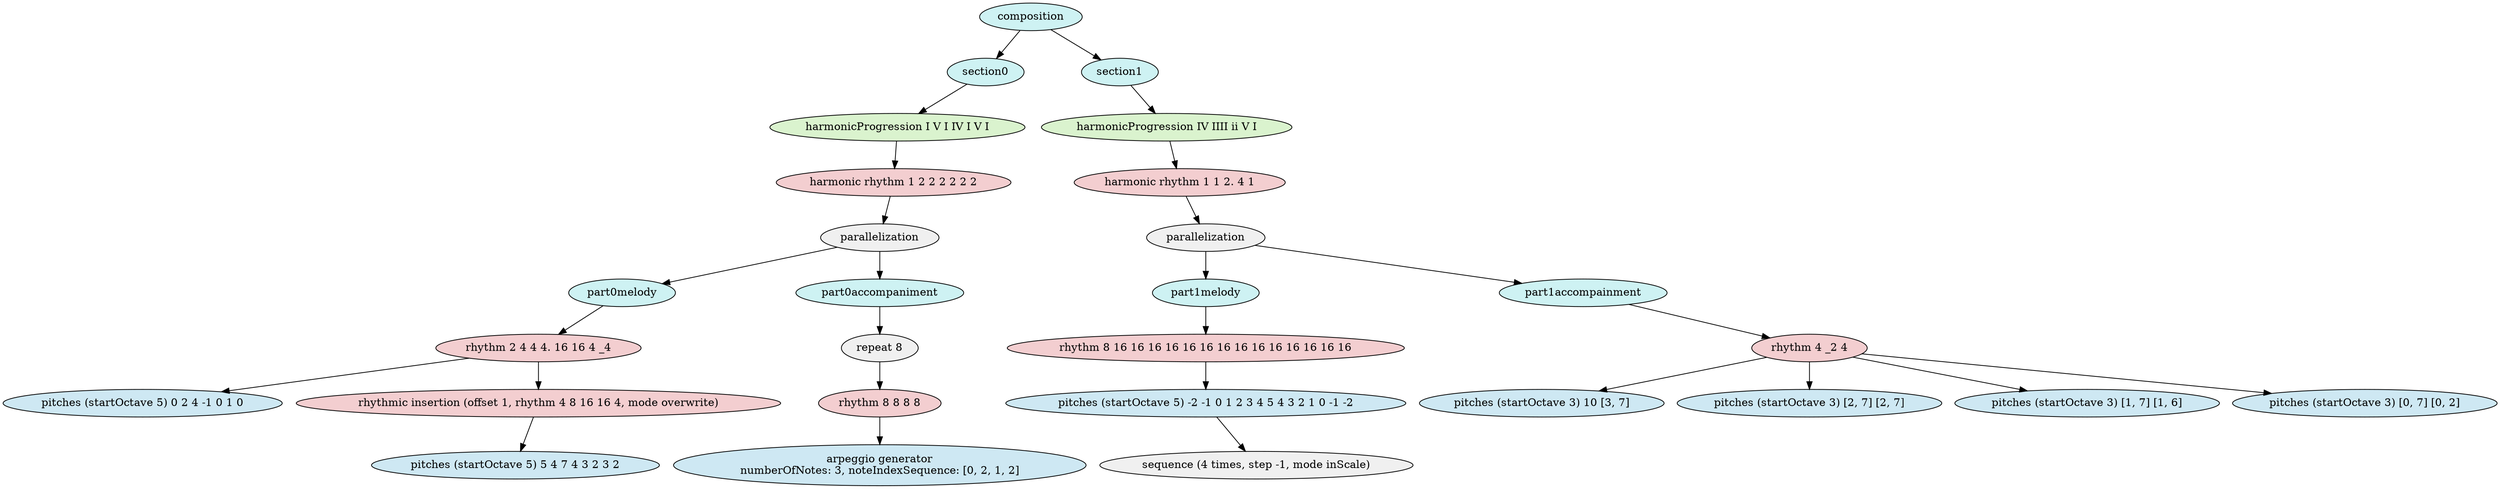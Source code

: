 digraph compositionModel {
    graph [ordering="out"];
    n0 [fillcolor="#cef2f3",style="filled",label="composition"];
    n1 [fillcolor="#cef2f3",style="filled",label="section0"];
    n0 -> n1;
    n2 [fillcolor="#daf3ce",style="filled",label="harmonicProgression I V I IV I V I"];
    n1 -> n2;
    n3 [fillcolor="#f3ced0",style="filled",label="harmonic rhythm 1 2 2 2 2 2 2"];
    n2 -> n3;
    n4 [fillcolor="#f0f0f0",style="filled",label="parallelization"];
    n3 -> n4;
    n5 [fillcolor="#cef2f3",style="filled",label="part0melody"];
    n4 -> n5;
    n6 [fillcolor="#f3ced0",style="filled",label="rhythm 2 4 4 4. 16 16 4 _4"];
    n5 -> n6;
    n7 [fillcolor="#cee8f3",style="filled",label="pitches (startOctave 5) 0 2 4 -1 0 1 0"];
    n6 -> n7;
    n8 [fillcolor="#f3ced0",style="filled",label="rhythmic insertion (offset 1, rhythm 4 8 16 16 4, mode overwrite)"];
    n6 -> n8;
    n9 [fillcolor="#cee8f3",style="filled",label="pitches (startOctave 5) 5 4 7 4 3 2 3 2"];
    n8 -> n9;
    n10 [fillcolor="#cef2f3",style="filled",label="part0accompaniment"];
    n4 -> n10;
    n11 [fillcolor="#f0f0f0",style="filled",label="repeat 8"];
    n10 -> n11;
    n12 [fillcolor="#f3ced0",style="filled",label="rhythm 8 8 8 8"];
    n11 -> n12;
    n13 [fillcolor="#cee8f3",style="filled",label="arpeggio generator
numberOfNotes: 3, noteIndexSequence: [0, 2, 1, 2]"];
    n12 -> n13;
    n14 [fillcolor="#cef2f3",style="filled",label="section1"];
    n0 -> n14;
    n15 [fillcolor="#daf3ce",style="filled",label="harmonicProgression IV IIII ii V I"];
    n14 -> n15;
    n16 [fillcolor="#f3ced0",style="filled",label="harmonic rhythm 1 1 2. 4 1"];
    n15 -> n16;
    n17 [fillcolor="#f0f0f0",style="filled",label="parallelization"];
    n16 -> n17;
    n18 [fillcolor="#cef2f3",style="filled",label="part1melody"];
    n17 -> n18;
    n19 [fillcolor="#f3ced0",style="filled",label="rhythm 8 16 16 16 16 16 16 16 16 16 16 16 16 16 16"];
    n18 -> n19;
    n20 [fillcolor="#cee8f3",style="filled",label="pitches (startOctave 5) -2 -1 0 1 2 3 4 5 4 3 2 1 0 -1 -2"];
    n19 -> n20;
    n21 [fillcolor="#f0f0f0",style="filled",label="sequence (4 times, step -1, mode inScale)"];
    n20 -> n21;
    n22 [fillcolor="#cef2f3",style="filled",label="part1accompainment"];
    n17 -> n22;
    n23 [fillcolor="#f3ced0",style="filled",label="rhythm 4 _2 4"];
    n22 -> n23;
    n24 [fillcolor="#cee8f3",style="filled",label="pitches (startOctave 3) 10 [3, 7]"];
    n23 -> n24;
    n25 [fillcolor="#cee8f3",style="filled",label="pitches (startOctave 3) [2, 7] [2, 7]"];
    n23 -> n25;
    n26 [fillcolor="#cee8f3",style="filled",label="pitches (startOctave 3) [1, 7] [1, 6]"];
    n23 -> n26;
    n27 [fillcolor="#cee8f3",style="filled",label="pitches (startOctave 3) [0, 7] [0, 2]"];
    n23 -> n27;
}